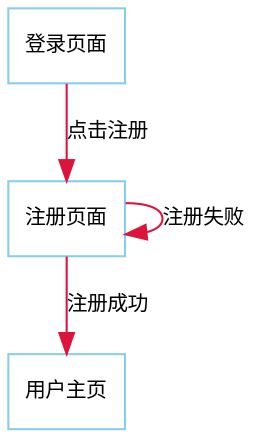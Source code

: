digraph login {
rankdir=TB;
fontname = "SimHei";
fontsize = 12;       

node [fontname = "SimHei", fontsize = 10, color="skyblue", shape="box"];
edge [fontname = "SimHei", fontsize = 10, color="crimson", style="solid"];

login_page [label="登录页面"];
register_page [label="注册页面"];
index_page [label="用户主页"];

login_page -> register_page [label="点击注册"];
register_page -> index_page [label="注册成功"];
register_page -> register_page [label="注册失败"];

}
